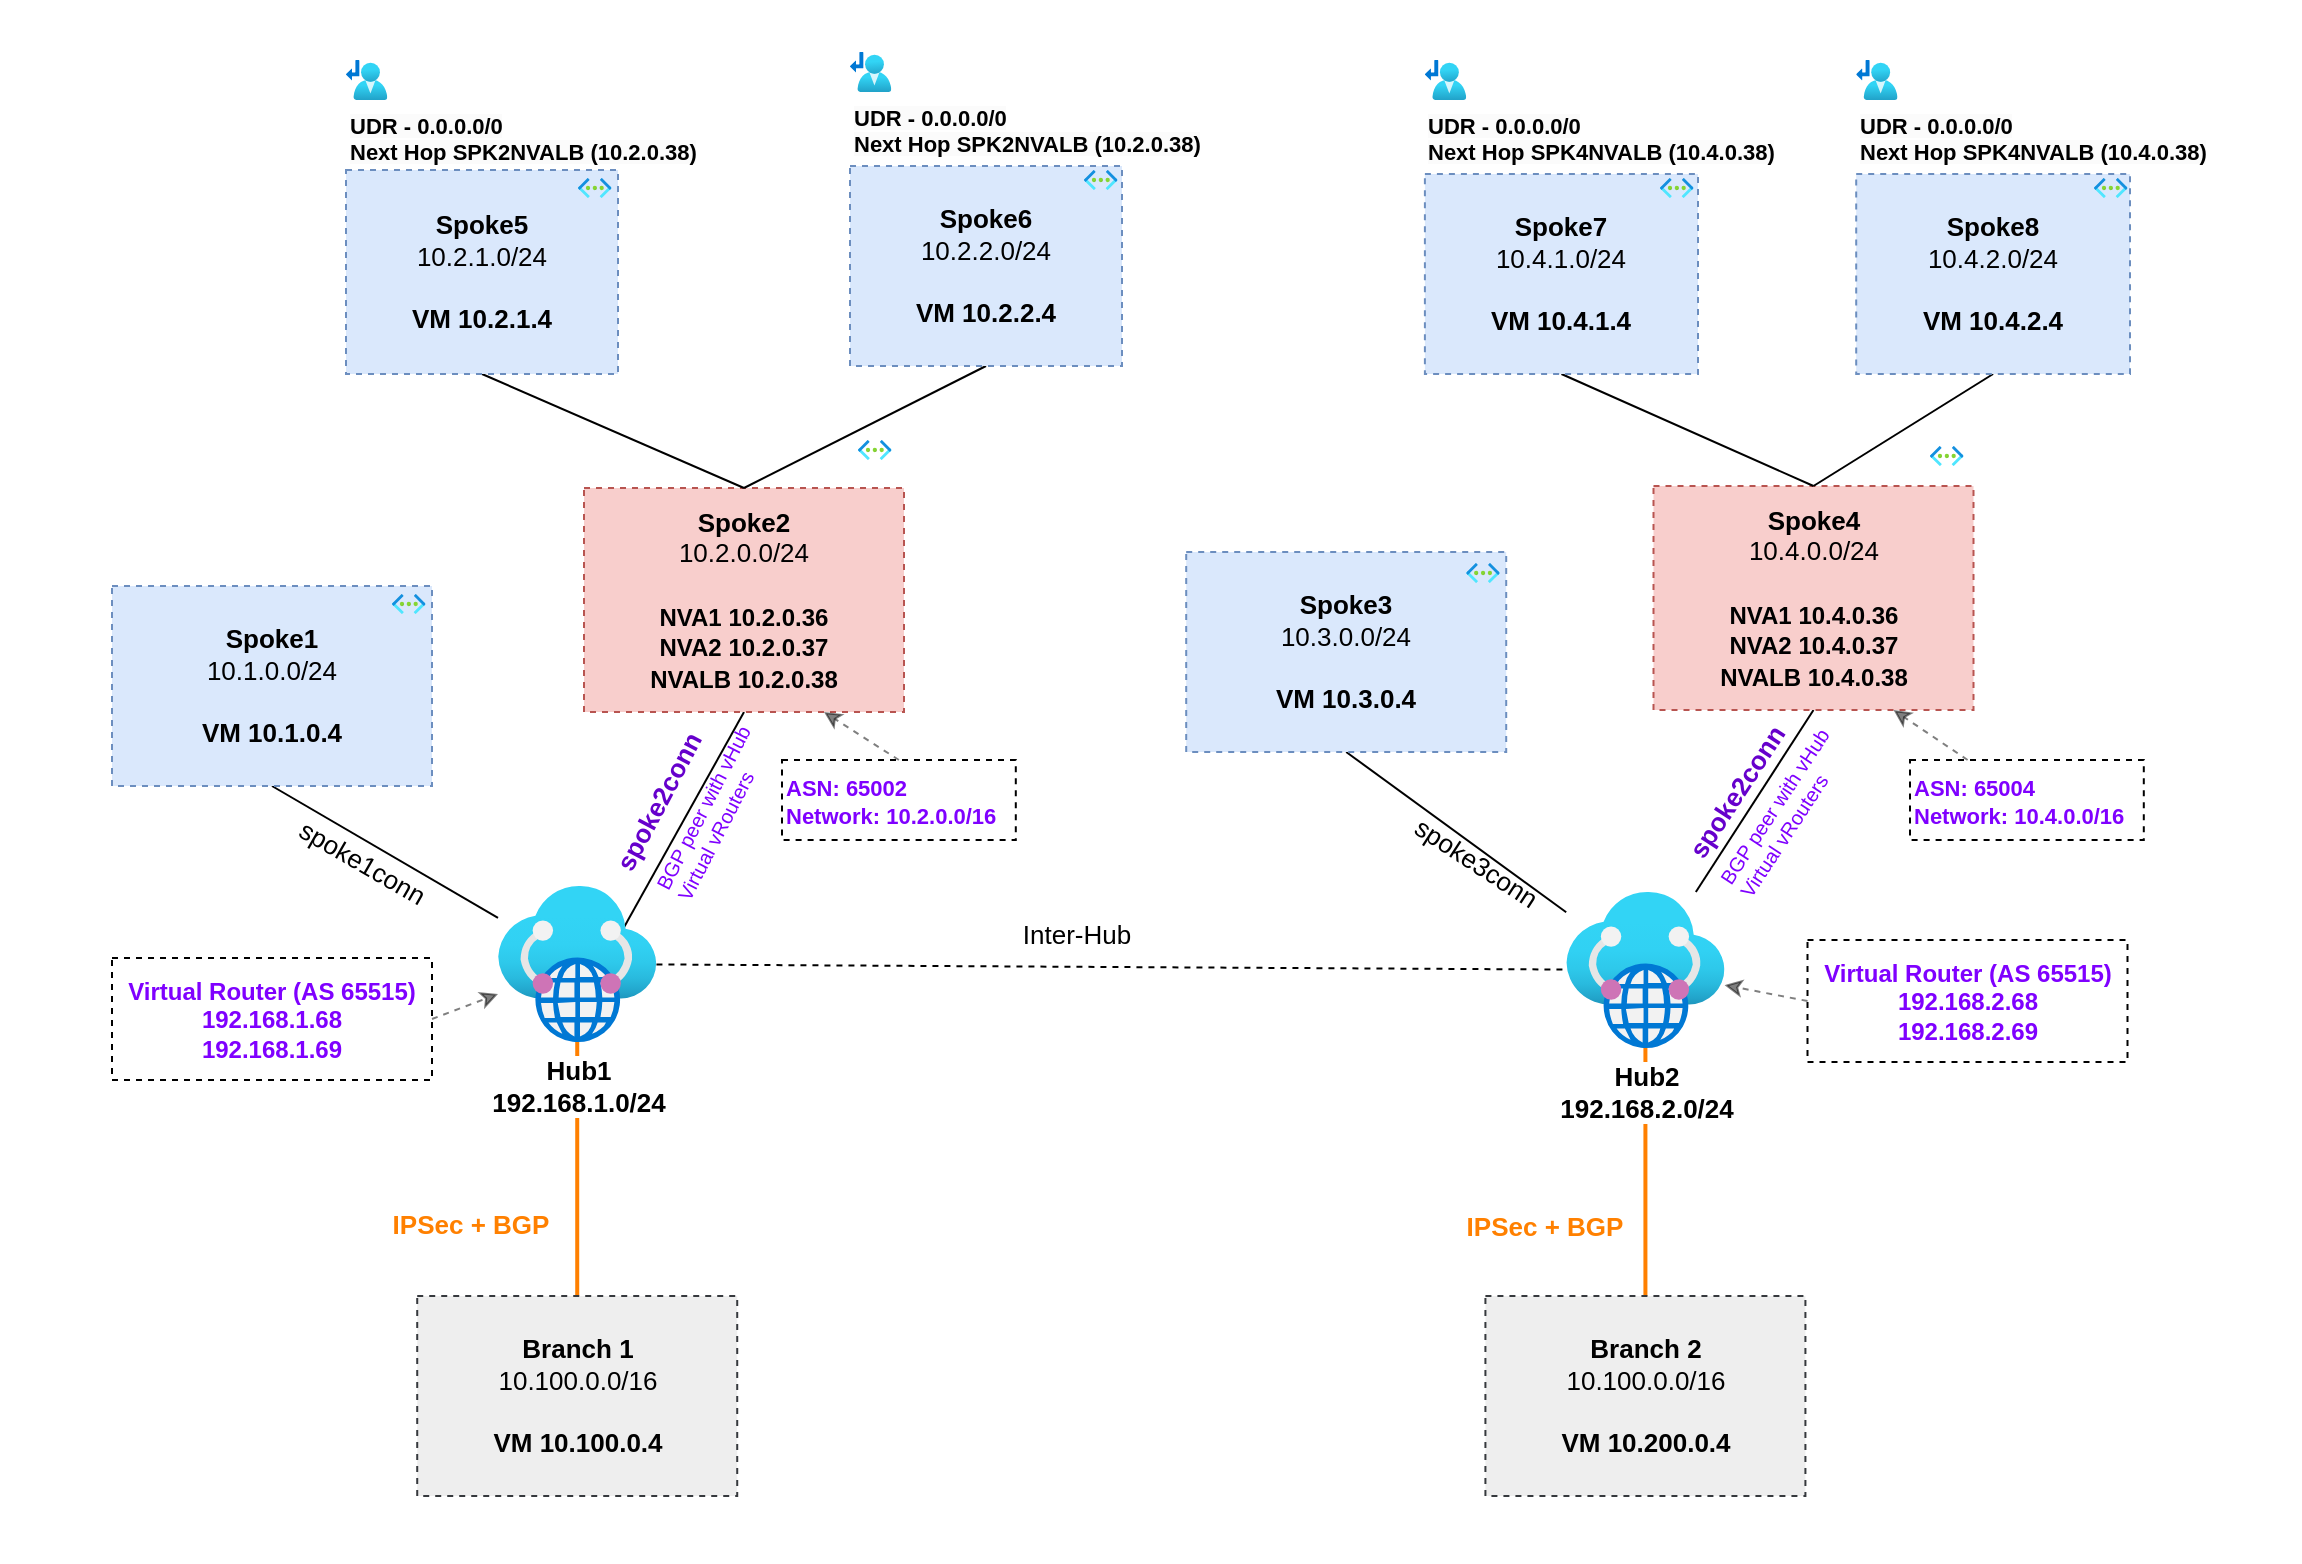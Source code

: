 <mxfile>
    <diagram id="EYUW9VS5qTlCsF7O1JQ7" name="Page-1">
        <mxGraphModel dx="1554" dy="681" grid="0" gridSize="10" guides="1" tooltips="1" connect="1" arrows="1" fold="1" page="0" pageScale="1" pageWidth="850" pageHeight="1100" background="#ffffff" math="0" shadow="0">
            <root>
                <mxCell id="0"/>
                <mxCell id="1" parent="0"/>
                <mxCell id="98" value="" style="whiteSpace=wrap;html=1;dashed=1;strokeColor=none;fontSize=12;fontColor=#7F00FF;" vertex="1" parent="1">
                    <mxGeometry x="148" y="46" width="1150" height="781" as="geometry"/>
                </mxCell>
                <mxCell id="2" style="edgeStyle=none;html=1;exitX=0.5;exitY=1;exitDx=0;exitDy=0;endArrow=none;endFill=0;fontSize=13;" parent="1" source="3" target="17" edge="1">
                    <mxGeometry relative="1" as="geometry">
                        <mxPoint x="397" y="505" as="targetPoint"/>
                    </mxGeometry>
                </mxCell>
                <mxCell id="3" value="&lt;b style=&quot;font-size: 13px;&quot;&gt;Spoke1&lt;/b&gt;&lt;br style=&quot;font-size: 13px;&quot;&gt;10.1.0.0/24&lt;br style=&quot;font-size: 13px;&quot;&gt;&lt;br style=&quot;font-size: 13px;&quot;&gt;&lt;b style=&quot;font-size: 13px;&quot;&gt;VM 10.1.0.4&lt;/b&gt;" style="whiteSpace=wrap;html=1;fillColor=#dae8fc;strokeColor=#6c8ebf;dashed=1;fontSize=13;" parent="1" vertex="1">
                    <mxGeometry x="204" y="339" width="160" height="100" as="geometry"/>
                </mxCell>
                <mxCell id="4" value="" style="aspect=fixed;html=1;points=[];align=center;image;fontSize=13;image=img/lib/azure2/networking/Virtual_Networks.svg;dashed=1;" parent="1" vertex="1">
                    <mxGeometry x="344" y="343" width="16.75" height="10" as="geometry"/>
                </mxCell>
                <mxCell id="5" style="edgeStyle=none;html=1;entryX=0.769;entryY=0.313;entryDx=0;entryDy=0;entryPerimeter=0;endArrow=none;endFill=0;fontSize=13;exitX=0.5;exitY=1;exitDx=0;exitDy=0;" parent="1" source="69" target="17" edge="1">
                    <mxGeometry relative="1" as="geometry">
                        <mxPoint x="520" y="403" as="sourcePoint"/>
                    </mxGeometry>
                </mxCell>
                <mxCell id="7" value="" style="aspect=fixed;html=1;points=[];align=center;image;fontSize=13;image=img/lib/azure2/networking/Virtual_Networks.svg;dashed=1;" parent="1" vertex="1">
                    <mxGeometry x="564.35" y="322" width="16.75" height="10" as="geometry"/>
                </mxCell>
                <mxCell id="14" style="edgeStyle=none;html=1;endArrow=none;endFill=0;strokeColor=#FF8000;entryX=0.5;entryY=0;entryDx=0;entryDy=0;strokeWidth=2;fontSize=13;" parent="1" source="17" target="18" edge="1">
                    <mxGeometry relative="1" as="geometry">
                        <mxPoint x="407.35" y="652" as="targetPoint"/>
                    </mxGeometry>
                </mxCell>
                <mxCell id="15" value="IPSec + BGP" style="edgeLabel;html=1;align=center;verticalAlign=middle;resizable=0;points=[];fontStyle=1;fontColor=#FF8000;fontSize=13;" parent="14" vertex="1" connectable="0">
                    <mxGeometry x="0.367" y="-2" relative="1" as="geometry">
                        <mxPoint x="-52" y="4" as="offset"/>
                    </mxGeometry>
                </mxCell>
                <mxCell id="16" style="edgeStyle=none;html=1;strokeColor=#000000;fontColor=#FF8000;endArrow=none;endFill=0;dashed=1;fontSize=13;" parent="1" source="17" target="39" edge="1">
                    <mxGeometry relative="1" as="geometry"/>
                </mxCell>
                <mxCell id="17" value="&lt;b style=&quot;font-size: 13px;&quot;&gt;Hub1&lt;br style=&quot;font-size: 13px;&quot;&gt;192.168.1.0/24&lt;/b&gt;" style="aspect=fixed;html=1;points=[];align=center;image;fontSize=13;image=img/lib/azure2/networking/Virtual_WANs.svg;" parent="1" vertex="1">
                    <mxGeometry x="397" y="489" width="79.22" height="78" as="geometry"/>
                </mxCell>
                <mxCell id="18" value="&lt;b style=&quot;font-size: 13px;&quot;&gt;Branch 1&lt;/b&gt;&lt;br style=&quot;font-size: 13px;&quot;&gt;10.100.0.0/16&lt;br style=&quot;font-size: 13px;&quot;&gt;&lt;br style=&quot;font-size: 13px;&quot;&gt;&lt;b style=&quot;font-size: 13px;&quot;&gt;VM 10.100.0.4&lt;/b&gt;" style="whiteSpace=wrap;html=1;fillColor=#eeeeee;strokeColor=#36393d;dashed=1;fontSize=13;" parent="1" vertex="1">
                    <mxGeometry x="356.61" y="694" width="160" height="100" as="geometry"/>
                </mxCell>
                <mxCell id="19" value="spoke1conn" style="text;html=1;align=center;verticalAlign=middle;resizable=0;points=[];autosize=1;strokeColor=none;fillColor=none;rotation=30;fontSize=13;" parent="1" vertex="1">
                    <mxGeometry x="284.35" y="462" width="90" height="30" as="geometry"/>
                </mxCell>
                <mxCell id="20" value="spoke2conn" style="text;html=1;align=center;verticalAlign=middle;resizable=0;points=[];autosize=1;strokeColor=none;fillColor=none;rotation=-62.1;fontColor=#6600CC;fontStyle=1;fontSize=13;" parent="1" vertex="1">
                    <mxGeometry x="427" y="432" width="100" height="30" as="geometry"/>
                </mxCell>
                <mxCell id="25" style="edgeStyle=none;html=1;exitX=0.5;exitY=1;exitDx=0;exitDy=0;endArrow=none;endFill=0;fontSize=13;" parent="1" source="26" edge="1" target="39">
                    <mxGeometry relative="1" as="geometry">
                        <mxPoint x="941.1" y="502" as="targetPoint"/>
                    </mxGeometry>
                </mxCell>
                <mxCell id="26" value="&lt;b style=&quot;font-size: 13px;&quot;&gt;Spoke3&lt;/b&gt;&lt;br style=&quot;font-size: 13px;&quot;&gt;10.3.0.0/24&lt;br style=&quot;font-size: 13px;&quot;&gt;&lt;br style=&quot;font-size: 13px;&quot;&gt;&lt;b style=&quot;font-size: 13px;&quot;&gt;VM 10.3.0.4&lt;/b&gt;" style="whiteSpace=wrap;html=1;fillColor=#dae8fc;strokeColor=#6c8ebf;dashed=1;fontSize=13;" parent="1" vertex="1">
                    <mxGeometry x="741.1" y="322" width="160" height="100" as="geometry"/>
                </mxCell>
                <mxCell id="27" value="" style="aspect=fixed;html=1;points=[];align=center;image;fontSize=13;image=img/lib/azure2/networking/Virtual_Networks.svg;dashed=1;" parent="1" vertex="1">
                    <mxGeometry x="881.1" y="327.5" width="16.75" height="10" as="geometry"/>
                </mxCell>
                <mxCell id="83" style="edgeStyle=none;html=1;fontSize=11;fontColor=#7F00FF;endArrow=none;endFill=0;exitX=0.5;exitY=1;exitDx=0;exitDy=0;" edge="1" parent="1" source="29" target="39">
                    <mxGeometry relative="1" as="geometry"/>
                </mxCell>
                <mxCell id="29" value="&lt;b&gt;&lt;br&gt;Spoke4&lt;/b&gt;&lt;br style=&quot;font-size: 13px;&quot;&gt;10.4.0.0/24&lt;br style=&quot;font-size: 13px;&quot;&gt;&lt;br style=&quot;font-size: 13px;&quot;&gt;&lt;font style=&quot;font-size: 12px;&quot;&gt;&lt;b style=&quot;&quot;&gt;NVA1 10.4.0.36&lt;br&gt;NVA2 10.4.0.37&lt;/b&gt;&lt;b style=&quot;&quot;&gt;&lt;br&gt;NVALB 10.4.0.38&lt;br&gt;&lt;/b&gt;&lt;/font&gt;&lt;b style=&quot;font-size: 13px;&quot;&gt;&lt;br&gt;&lt;/b&gt;" style="whiteSpace=wrap;html=1;fillColor=#f8cecc;strokeColor=#b85450;dashed=1;fontSize=13;" parent="1" vertex="1">
                    <mxGeometry x="974.75" y="289" width="160" height="112" as="geometry"/>
                </mxCell>
                <mxCell id="30" value="" style="aspect=fixed;html=1;points=[];align=center;image;fontSize=13;image=img/lib/azure2/networking/Virtual_Networks.svg;dashed=1;" parent="1" vertex="1">
                    <mxGeometry x="1113" y="269" width="16.75" height="10" as="geometry"/>
                </mxCell>
                <mxCell id="31" style="edgeStyle=none;html=1;exitX=0.5;exitY=1;exitDx=0;exitDy=0;entryX=0.5;entryY=0;entryDx=0;entryDy=0;endArrow=none;endFill=0;fontSize=13;" parent="1" source="32" target="29" edge="1">
                    <mxGeometry relative="1" as="geometry"/>
                </mxCell>
                <mxCell id="32" value="&lt;b style=&quot;font-size: 13px;&quot;&gt;Spoke7&lt;/b&gt;&lt;br style=&quot;font-size: 13px;&quot;&gt;10.4.1.0/24&lt;br style=&quot;font-size: 13px;&quot;&gt;&lt;br style=&quot;font-size: 13px;&quot;&gt;&lt;b style=&quot;font-size: 13px;&quot;&gt;VM 10.4.1.4&lt;/b&gt;" style="whiteSpace=wrap;html=1;fillColor=#dae8fc;strokeColor=#6c8ebf;dashed=1;fontSize=13;" parent="1" vertex="1">
                    <mxGeometry x="860.45" y="133" width="136.55" height="100" as="geometry"/>
                </mxCell>
                <mxCell id="33" value="" style="aspect=fixed;html=1;points=[];align=center;image;fontSize=13;image=img/lib/azure2/networking/Virtual_Networks.svg;dashed=1;" parent="1" vertex="1">
                    <mxGeometry x="978" y="135" width="16.75" height="10" as="geometry"/>
                </mxCell>
                <mxCell id="34" style="edgeStyle=none;html=1;exitX=0.5;exitY=1;exitDx=0;exitDy=0;endArrow=none;endFill=0;fontSize=13;entryX=0.5;entryY=0;entryDx=0;entryDy=0;" parent="1" source="35" edge="1" target="29">
                    <mxGeometry relative="1" as="geometry">
                        <mxPoint x="1061.1" y="322" as="targetPoint"/>
                    </mxGeometry>
                </mxCell>
                <mxCell id="35" value="&lt;b style=&quot;font-size: 13px;&quot;&gt;Spoke8&lt;/b&gt;&lt;br style=&quot;font-size: 13px;&quot;&gt;10.4.2.0/24&lt;br style=&quot;font-size: 13px;&quot;&gt;&lt;br style=&quot;font-size: 13px;&quot;&gt;&lt;b style=&quot;font-size: 13px;&quot;&gt;VM 10.4.2.4&lt;/b&gt;" style="whiteSpace=wrap;html=1;fillColor=#dae8fc;strokeColor=#6c8ebf;dashed=1;fontSize=13;" parent="1" vertex="1">
                    <mxGeometry x="1076.1" y="133" width="136.9" height="100" as="geometry"/>
                </mxCell>
                <mxCell id="36" value="" style="aspect=fixed;html=1;points=[];align=center;image;fontSize=13;image=img/lib/azure2/networking/Virtual_Networks.svg;dashed=1;" parent="1" vertex="1">
                    <mxGeometry x="1195" y="135" width="16.75" height="10" as="geometry"/>
                </mxCell>
                <mxCell id="37" style="edgeStyle=none;html=1;endArrow=none;endFill=0;strokeColor=#FF8000;entryX=0.5;entryY=0;entryDx=0;entryDy=0;strokeWidth=2;fontSize=13;" parent="1" source="39" target="40" edge="1">
                    <mxGeometry relative="1" as="geometry">
                        <mxPoint x="964.1" y="652" as="targetPoint"/>
                    </mxGeometry>
                </mxCell>
                <mxCell id="38" value="IPSec + BGP" style="edgeLabel;html=1;align=center;verticalAlign=middle;resizable=0;points=[];fontStyle=1;fontColor=#FF8000;fontSize=13;" parent="37" vertex="1" connectable="0">
                    <mxGeometry x="0.367" y="-2" relative="1" as="geometry">
                        <mxPoint x="-49" y="4" as="offset"/>
                    </mxGeometry>
                </mxCell>
                <mxCell id="39" value="&lt;b style=&quot;font-size: 13px;&quot;&gt;Hub2&lt;br style=&quot;font-size: 13px;&quot;&gt;192.168.2.0/24&lt;/b&gt;" style="aspect=fixed;html=1;points=[];align=center;image;fontSize=13;image=img/lib/azure2/networking/Virtual_WANs.svg;" parent="1" vertex="1">
                    <mxGeometry x="931.1" y="492" width="79.22" height="78" as="geometry"/>
                </mxCell>
                <mxCell id="40" value="&lt;b style=&quot;font-size: 13px;&quot;&gt;Branch 2&lt;/b&gt;&lt;br style=&quot;font-size: 13px;&quot;&gt;10.100.0.0/16&lt;br style=&quot;font-size: 13px;&quot;&gt;&lt;br style=&quot;font-size: 13px;&quot;&gt;&lt;b style=&quot;font-size: 13px;&quot;&gt;VM 10.200.0.4&lt;/b&gt;" style="whiteSpace=wrap;html=1;fillColor=#eeeeee;strokeColor=#36393d;dashed=1;fontSize=13;" parent="1" vertex="1">
                    <mxGeometry x="890.71" y="694" width="160" height="100" as="geometry"/>
                </mxCell>
                <mxCell id="41" value="spoke3conn" style="text;html=1;align=center;verticalAlign=middle;resizable=0;points=[];autosize=1;strokeColor=none;fillColor=none;rotation=33.1;fontSize=13;" parent="1" vertex="1">
                    <mxGeometry x="841.1" y="462" width="90" height="30" as="geometry"/>
                </mxCell>
                <mxCell id="47" value="Inter-Hub" style="text;html=1;align=center;verticalAlign=middle;resizable=0;points=[];autosize=1;strokeColor=none;fillColor=none;fontColor=#000000;fontSize=13;" parent="1" vertex="1">
                    <mxGeometry x="646" y="498" width="80" height="30" as="geometry"/>
                </mxCell>
                <mxCell id="50" value="&lt;span style=&quot;color: rgb(0, 0, 0); font-size: 11px; background-color: rgb(251, 251, 251);&quot;&gt;UDR - 0.0.0.0/0 &lt;br style=&quot;font-size: 11px;&quot;&gt;Next Hop&amp;nbsp;&lt;/span&gt;&lt;b style=&quot;border-color: var(--border-color); color: rgb(0, 0, 0); text-align: center; background-color: rgb(251, 251, 251);&quot;&gt;SPK4NVALB&amp;nbsp;&lt;/b&gt;&lt;span style=&quot;color: rgb(0, 0, 0); font-size: 11px; background-color: rgb(251, 251, 251);&quot;&gt;(10.4.0.38)&lt;/span&gt;" style="aspect=fixed;html=1;points=[];align=left;image;fontSize=11;image=img/lib/azure2/networking/Route_Tables.svg;fontColor=#FF8000;fontStyle=1" parent="1" vertex="1">
                    <mxGeometry x="860.45" y="76" width="20.65" height="20" as="geometry"/>
                </mxCell>
                <mxCell id="51" value="&lt;span style=&quot;color: rgb(0, 0, 0); font-size: 11px; background-color: rgb(251, 251, 251);&quot;&gt;UDR - 0.0.0.0/0 &lt;br style=&quot;font-size: 11px;&quot;&gt;Next Hop&amp;nbsp;&lt;/span&gt;&lt;b style=&quot;border-color: var(--border-color); color: rgb(0, 0, 0); text-align: center; background-color: rgb(251, 251, 251);&quot;&gt;SPK4NVALB&amp;nbsp;&lt;/b&gt;&lt;span style=&quot;color: rgb(0, 0, 0); font-size: 11px; background-color: rgb(251, 251, 251);&quot;&gt;(10.4.0.38)&lt;/span&gt;" style="aspect=fixed;html=1;points=[];align=left;image;fontSize=11;image=img/lib/azure2/networking/Route_Tables.svg;fontColor=#FF8000;fontStyle=1" parent="1" vertex="1">
                    <mxGeometry x="1076.1" y="76" width="20.65" height="20" as="geometry"/>
                </mxCell>
                <mxCell id="56" value="BGP peer with vHub Virtual vRouters" style="text;strokeColor=none;align=left;fillColor=none;html=1;verticalAlign=middle;whiteSpace=wrap;rounded=0;rotation=-62.7;fontColor=#7F00FF;fontSize=10;" parent="1" vertex="1">
                    <mxGeometry x="457" y="435" width="98" height="31" as="geometry"/>
                </mxCell>
                <mxCell id="59" style="edgeStyle=none;html=1;fontFamily=Helvetica;dashed=1;opacity=50;exitX=1;exitY=0.5;exitDx=0;exitDy=0;" parent="1" source="58" target="17" edge="1">
                    <mxGeometry relative="1" as="geometry"/>
                </mxCell>
                <mxCell id="58" value="&lt;b&gt;Virtual Router (AS 65515)&lt;br&gt;&lt;font style=&quot;font-size: 12px;&quot;&gt;&lt;span style=&quot;text-align: left;&quot;&gt;192.168.1.68&lt;/span&gt;&lt;span style=&quot;text-align: left;&quot;&gt;&lt;br&gt;&lt;/span&gt;&lt;span style=&quot;text-align: left;&quot;&gt;192.168.1.69&lt;/span&gt;&lt;/font&gt;&lt;/b&gt;" style="text;strokeColor=default;align=center;fillColor=none;html=1;verticalAlign=middle;whiteSpace=wrap;rounded=0;fontFamily=Helvetica;fontStyle=0;dashed=1;fontColor=#7F00FF;" parent="1" vertex="1">
                    <mxGeometry x="204" y="525" width="160" height="61" as="geometry"/>
                </mxCell>
                <mxCell id="69" value="&lt;b&gt;Spoke2&lt;/b&gt;&lt;br style=&quot;font-size: 13px;&quot;&gt;10.2.0.0/24&lt;br style=&quot;font-size: 13px;&quot;&gt;&lt;br style=&quot;font-size: 13px;&quot;&gt;&lt;font style=&quot;font-size: 12px;&quot;&gt;&lt;b style=&quot;&quot;&gt;NVA1 10.2.0.36&lt;br&gt;NVA2 10.2.0.37&lt;font style=&quot;font-size: 12px;&quot; color=&quot;#7f00ff&quot;&gt;&lt;br&gt;&lt;/font&gt;&lt;/b&gt;&lt;b style=&quot;border-color: var(--border-color);&quot;&gt;NVALB 10.2.0.38&lt;/b&gt;&lt;/font&gt;&lt;b style=&quot;font-size: 12px;&quot;&gt;&lt;br&gt;&lt;/b&gt;" style="whiteSpace=wrap;html=1;fillColor=#f8cecc;strokeColor=#b85450;dashed=1;fontSize=13;" vertex="1" parent="1">
                    <mxGeometry x="440" y="290" width="160" height="112" as="geometry"/>
                </mxCell>
                <mxCell id="70" value="BGP peer with vHub Virtual vRouters" style="text;strokeColor=none;align=left;fillColor=none;html=1;verticalAlign=middle;whiteSpace=wrap;rounded=0;rotation=-56.7;fontColor=#7F00FF;fontSize=10;" vertex="1" parent="1">
                    <mxGeometry x="992" y="435" width="98" height="31" as="geometry"/>
                </mxCell>
                <mxCell id="76" style="edgeStyle=none;html=1;entryX=0.5;entryY=0;entryDx=0;entryDy=0;fontSize=11;fontColor=#7F00FF;endArrow=none;endFill=0;exitX=0.5;exitY=1;exitDx=0;exitDy=0;" edge="1" parent="1" source="72" target="69">
                    <mxGeometry relative="1" as="geometry"/>
                </mxCell>
                <mxCell id="72" value="&lt;b style=&quot;font-size: 13px;&quot;&gt;Spoke5&lt;/b&gt;&lt;br style=&quot;font-size: 13px;&quot;&gt;10.2.1.0/24&lt;br style=&quot;font-size: 13px;&quot;&gt;&lt;br style=&quot;font-size: 13px;&quot;&gt;&lt;b style=&quot;font-size: 13px;&quot;&gt;VM 10.2.1.4&lt;/b&gt;" style="whiteSpace=wrap;html=1;fillColor=#dae8fc;strokeColor=#6c8ebf;dashed=1;fontSize=13;" vertex="1" parent="1">
                    <mxGeometry x="321" y="131" width="136" height="102" as="geometry"/>
                </mxCell>
                <mxCell id="73" value="" style="aspect=fixed;html=1;points=[];align=center;image;fontSize=13;image=img/lib/azure2/networking/Virtual_Networks.svg;dashed=1;" vertex="1" parent="1">
                    <mxGeometry x="437" y="135" width="16.75" height="10" as="geometry"/>
                </mxCell>
                <mxCell id="74" value="&lt;span style=&quot;color: rgb(0, 0, 0); font-size: 11px; background-color: rgb(251, 251, 251);&quot;&gt;UDR - 0.0.0.0/0 &lt;br style=&quot;font-size: 11px;&quot;&gt;Next Hop&amp;nbsp;&lt;/span&gt;&lt;b style=&quot;border-color: var(--border-color); color: rgb(0, 0, 0); text-align: center; background-color: rgb(251, 251, 251);&quot;&gt;SPK2NVALB&amp;nbsp;&lt;/b&gt;&lt;span style=&quot;color: rgb(0, 0, 0); font-size: 11px; background-color: rgb(251, 251, 251);&quot;&gt;(10.2.0.38)&lt;/span&gt;" style="aspect=fixed;html=1;points=[];align=left;image;fontSize=11;image=img/lib/azure2/networking/Route_Tables.svg;fontColor=#FF8000;fontStyle=1" vertex="1" parent="1">
                    <mxGeometry x="321.0" y="76" width="20.65" height="20" as="geometry"/>
                </mxCell>
                <mxCell id="75" value="" style="aspect=fixed;html=1;points=[];align=center;image;fontSize=13;image=img/lib/azure2/networking/Virtual_Networks.svg;dashed=1;" vertex="1" parent="1">
                    <mxGeometry x="577.0" y="266" width="16.75" height="10" as="geometry"/>
                </mxCell>
                <mxCell id="80" style="edgeStyle=none;html=1;entryX=0.5;entryY=0;entryDx=0;entryDy=0;fontSize=11;fontColor=#7F00FF;endArrow=none;endFill=0;exitX=0.5;exitY=1;exitDx=0;exitDy=0;" edge="1" parent="1" source="77" target="69">
                    <mxGeometry relative="1" as="geometry"/>
                </mxCell>
                <mxCell id="77" value="&lt;b style=&quot;font-size: 13px;&quot;&gt;Spoke6&lt;/b&gt;&lt;br style=&quot;font-size: 13px;&quot;&gt;10.2.2.0/24&lt;br style=&quot;font-size: 13px;&quot;&gt;&lt;br style=&quot;font-size: 13px;&quot;&gt;&lt;b style=&quot;font-size: 13px;&quot;&gt;VM 10.2.2.4&lt;/b&gt;" style="whiteSpace=wrap;html=1;fillColor=#dae8fc;strokeColor=#6c8ebf;dashed=1;fontSize=13;" vertex="1" parent="1">
                    <mxGeometry x="573" y="129" width="136" height="100" as="geometry"/>
                </mxCell>
                <mxCell id="78" value="" style="aspect=fixed;html=1;points=[];align=center;image;fontSize=13;image=img/lib/azure2/networking/Virtual_Networks.svg;dashed=1;" vertex="1" parent="1">
                    <mxGeometry x="690" y="131" width="16.75" height="10" as="geometry"/>
                </mxCell>
                <mxCell id="79" value="&lt;span style=&quot;color: rgb(0, 0, 0); font-size: 11px; background-color: rgb(251, 251, 251);&quot;&gt;UDR - 0.0.0.0/0 &lt;br style=&quot;font-size: 11px;&quot;&gt;Next Hop&amp;nbsp;&lt;/span&gt;&lt;b style=&quot;border-color: var(--border-color); color: rgb(0, 0, 0); text-align: center; background-color: rgb(251, 251, 251);&quot;&gt;SPK2NVALB&amp;nbsp;&lt;/b&gt;&lt;span style=&quot;color: rgb(0, 0, 0); font-size: 11px; background-color: rgb(251, 251, 251);&quot;&gt;(10.2.0.38)&lt;/span&gt;" style="aspect=fixed;html=1;points=[];align=left;image;fontSize=11;image=img/lib/azure2/networking/Route_Tables.svg;fontColor=#FF8000;fontStyle=1" vertex="1" parent="1">
                    <mxGeometry x="573" y="72" width="20.65" height="20" as="geometry"/>
                </mxCell>
                <mxCell id="88" style="edgeStyle=none;html=1;exitX=0;exitY=0.5;exitDx=0;exitDy=0;fontSize=11;fontColor=default;endArrow=classic;endFill=1;dashed=1;opacity=50;" edge="1" parent="1" source="87" target="39">
                    <mxGeometry relative="1" as="geometry"/>
                </mxCell>
                <mxCell id="87" value="&lt;b&gt;Virtual Router (AS 65515)&lt;br&gt;&lt;font style=&quot;font-size: 12px;&quot;&gt;&lt;span style=&quot;text-align: left;&quot;&gt;192.168.2.68&lt;/span&gt;&lt;span style=&quot;text-align: left;&quot;&gt;&lt;br&gt;&lt;/span&gt;&lt;span style=&quot;text-align: left;&quot;&gt;192.168.2.69&lt;/span&gt;&lt;/font&gt;&lt;/b&gt;" style="text;strokeColor=default;align=center;fillColor=none;html=1;verticalAlign=middle;whiteSpace=wrap;rounded=0;fontFamily=Helvetica;fontStyle=0;dashed=1;fontColor=#7F00FF;" vertex="1" parent="1">
                    <mxGeometry x="1051.75" y="516" width="160" height="61" as="geometry"/>
                </mxCell>
                <mxCell id="91" value="spoke2conn" style="text;html=1;align=center;verticalAlign=middle;resizable=0;points=[];autosize=1;strokeColor=none;fillColor=none;rotation=-56.8;fontColor=#6600CC;fontStyle=1;fontSize=13;" vertex="1" parent="1">
                    <mxGeometry x="966" y="427" width="100" height="30" as="geometry"/>
                </mxCell>
                <mxCell id="93" style="edgeStyle=none;html=1;entryX=0.75;entryY=1;entryDx=0;entryDy=0;fontSize=11;fontColor=default;endArrow=classic;endFill=1;dashed=1;opacity=50;exitX=0.5;exitY=0;exitDx=0;exitDy=0;" edge="1" parent="1" source="92" target="69">
                    <mxGeometry relative="1" as="geometry"/>
                </mxCell>
                <mxCell id="92" value="&lt;b style=&quot;border-color: var(--border-color); color: rgb(0, 0, 0); font-family: Helvetica; font-size: 11px; font-style: normal; font-variant-ligatures: normal; font-variant-caps: normal; letter-spacing: normal; orphans: 2; text-align: center; text-indent: 0px; text-transform: none; widows: 2; word-spacing: 0px; -webkit-text-stroke-width: 0px; background-color: rgb(255, 255, 255); text-decoration-thickness: initial; text-decoration-style: initial; text-decoration-color: initial;&quot;&gt;&lt;font style=&quot;border-color: var(--border-color); font-size: 11px;&quot; color=&quot;#7f00ff&quot;&gt;ASN: 65002&lt;br style=&quot;border-color: var(--border-color);&quot;&gt;Network: 10.2.0.0/16&lt;/font&gt;&lt;/b&gt;" style="text;whiteSpace=wrap;html=1;fontSize=12;fontColor=#7F00FF;strokeColor=default;dashed=1;" vertex="1" parent="1">
                    <mxGeometry x="539" y="426" width="116.9" height="40" as="geometry"/>
                </mxCell>
                <mxCell id="96" style="edgeStyle=none;html=1;entryX=0.75;entryY=1;entryDx=0;entryDy=0;fontSize=11;fontColor=default;endArrow=classic;endFill=1;dashed=1;opacity=50;" edge="1" parent="1" source="94" target="29">
                    <mxGeometry relative="1" as="geometry"/>
                </mxCell>
                <mxCell id="94" value="&lt;b style=&quot;border-color: var(--border-color); color: rgb(0, 0, 0); font-size: 11px; text-align: center;&quot;&gt;&lt;font style=&quot;border-color: var(--border-color);&quot; color=&quot;#7f00ff&quot;&gt;ASN: 65004&lt;br style=&quot;border-color: var(--border-color);&quot;&gt;&lt;/font&gt;&lt;/b&gt;&lt;b style=&quot;border-color: var(--border-color); color: rgb(0, 0, 0); font-size: 11px; text-align: center;&quot;&gt;&lt;font style=&quot;border-color: var(--border-color);&quot; color=&quot;#7f00ff&quot;&gt;Network: 10.4.0.0/16&lt;/font&gt;&lt;/b&gt;" style="text;whiteSpace=wrap;html=1;fontSize=12;fontColor=#7F00FF;strokeColor=default;dashed=1;" vertex="1" parent="1">
                    <mxGeometry x="1103" y="426" width="116.9" height="40" as="geometry"/>
                </mxCell>
            </root>
        </mxGraphModel>
    </diagram>
</mxfile>